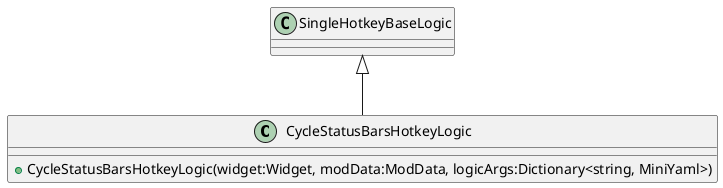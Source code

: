 @startuml
class CycleStatusBarsHotkeyLogic {
    + CycleStatusBarsHotkeyLogic(widget:Widget, modData:ModData, logicArgs:Dictionary<string, MiniYaml>)
}
SingleHotkeyBaseLogic <|-- CycleStatusBarsHotkeyLogic
@enduml
